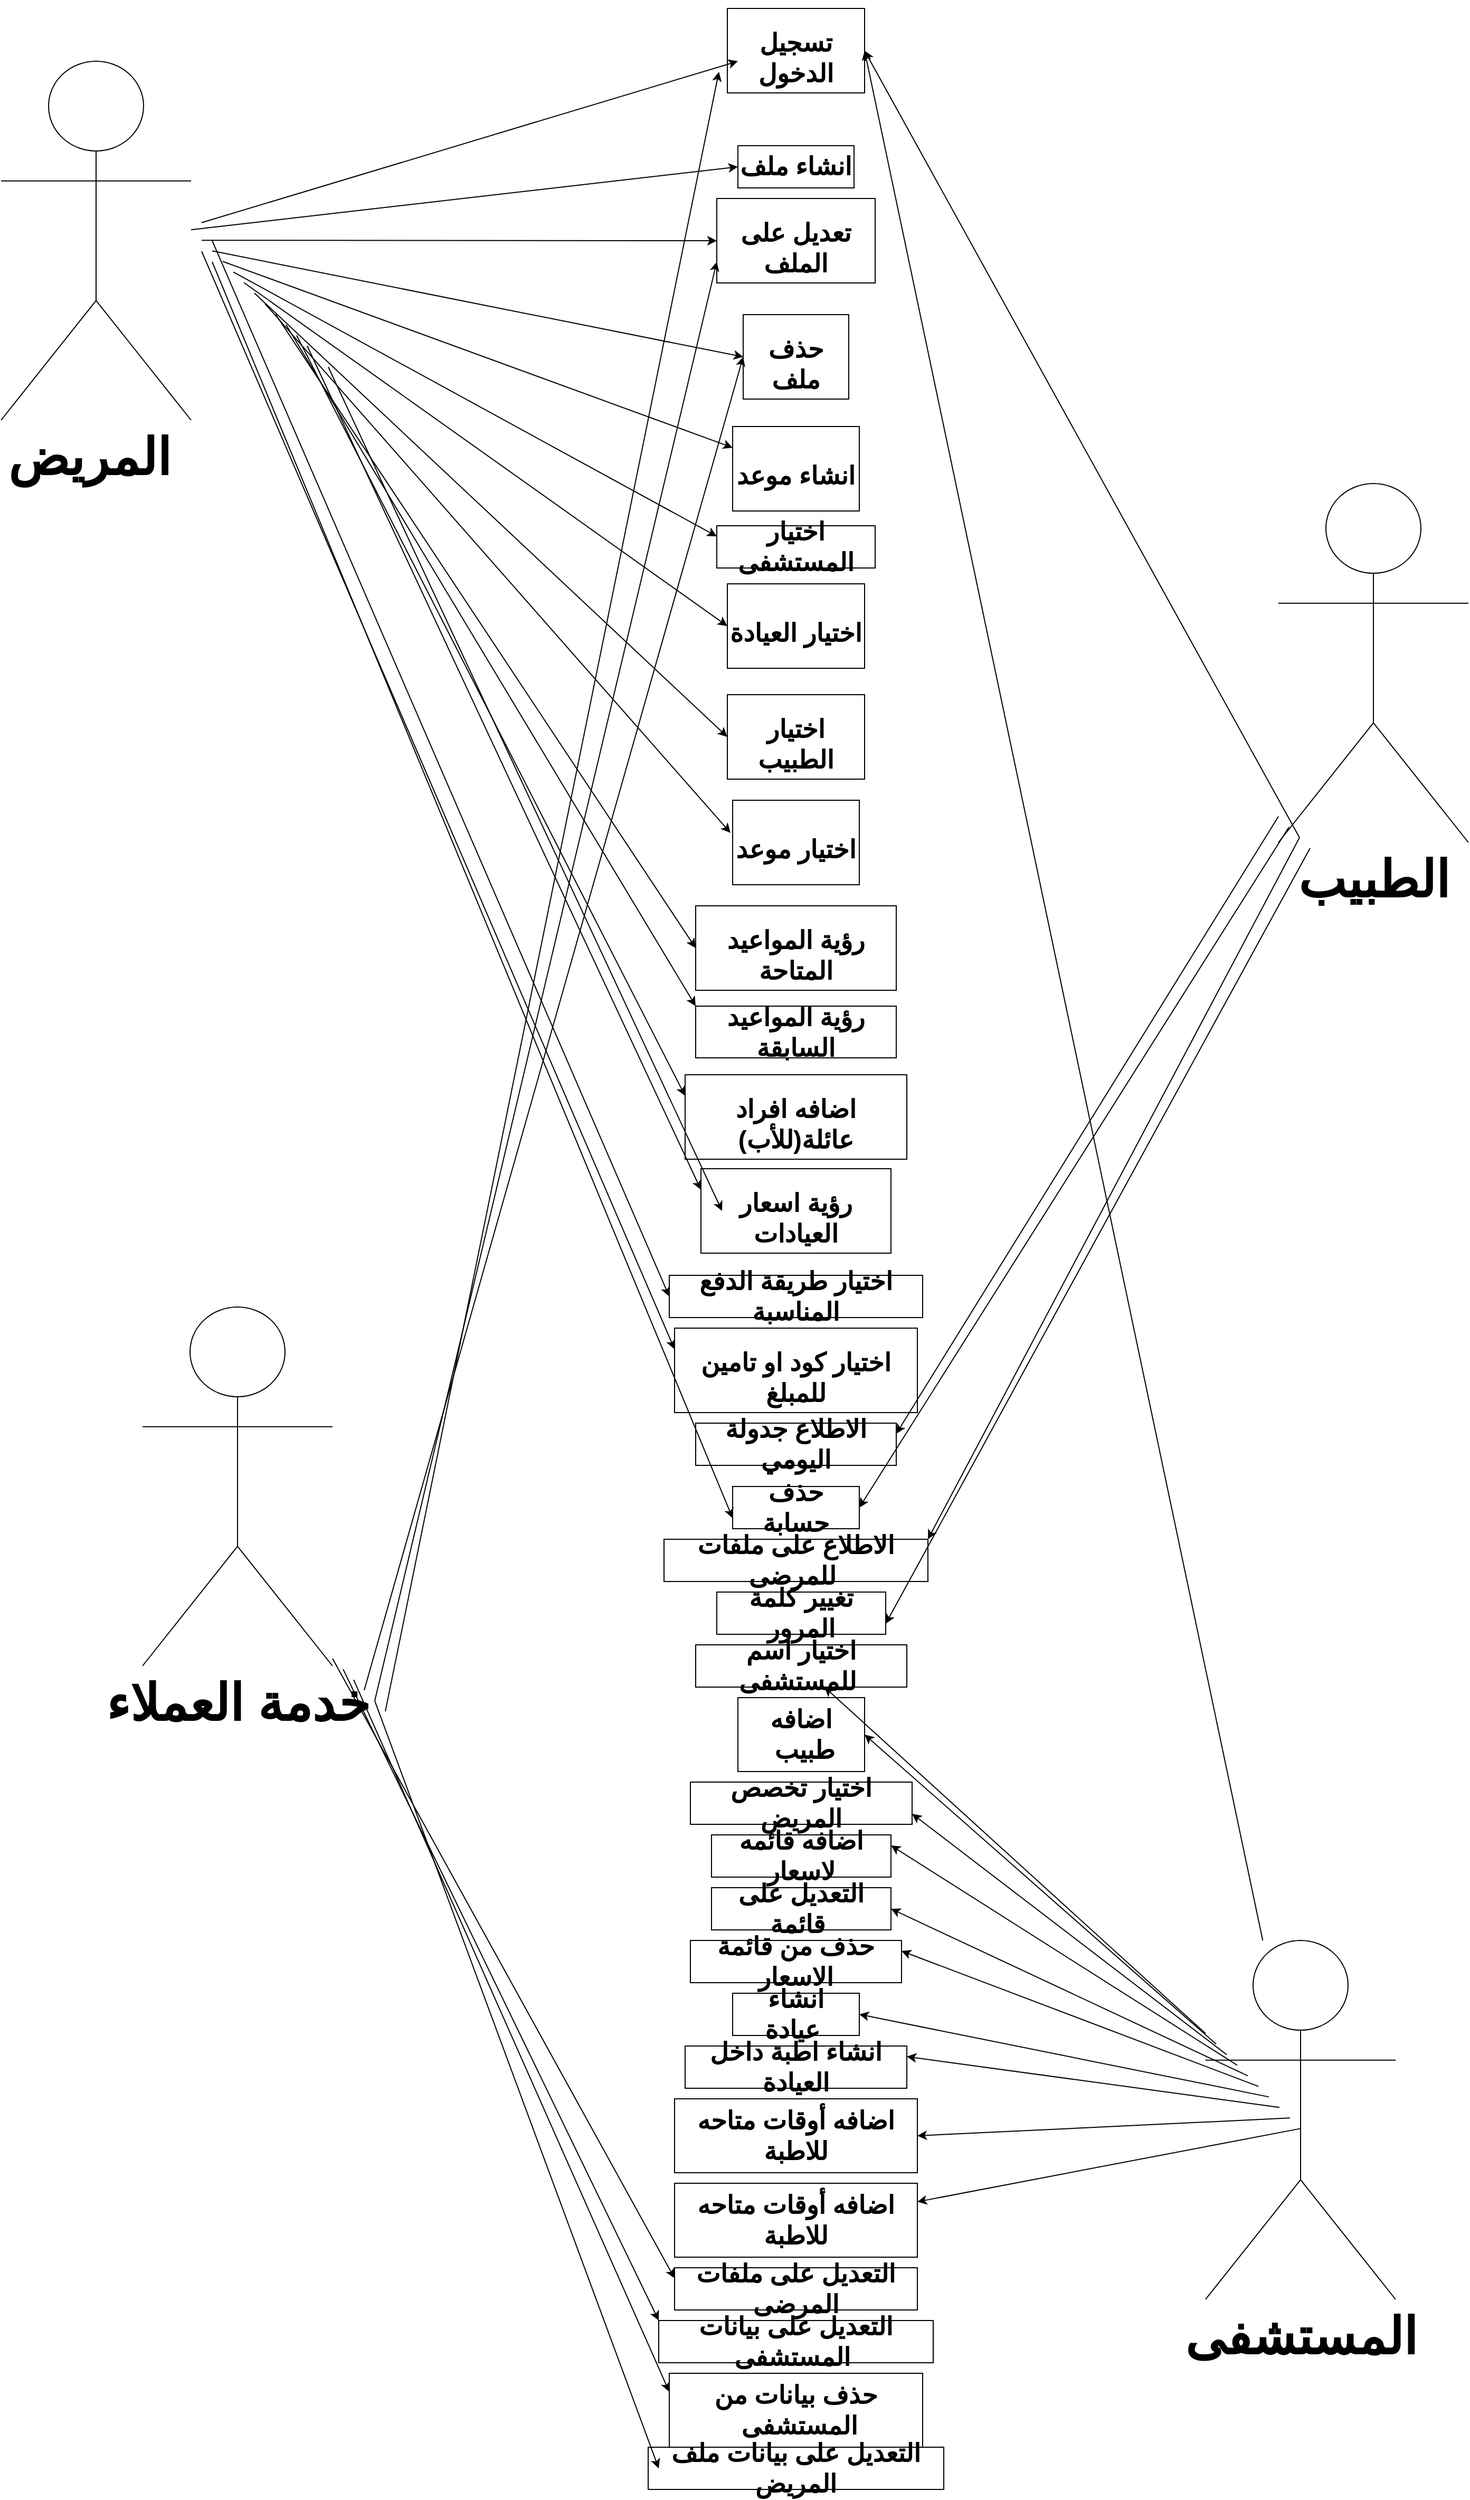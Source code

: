 <mxfile version="20.8.13" type="device"><diagram name="Page-1" id="ndD4GgfmlAGUukRIiOkq"><mxGraphModel dx="2390" dy="1260" grid="1" gridSize="10" guides="1" tooltips="1" connect="1" arrows="1" fold="1" page="1" pageScale="1" pageWidth="827" pageHeight="1169" math="0" shadow="0"><root><mxCell id="0"/><mxCell id="1" parent="0"/><mxCell id="15MpoupEZwtwmLKt-jpW-8" value="&lt;font style=&quot;font-size: 24px;&quot;&gt;&lt;b&gt;انشاء ملف&lt;/b&gt;&lt;/font&gt;" style="rounded=0;whiteSpace=wrap;html=1;" parent="1" vertex="1"><mxGeometry x="798" y="180" width="110" height="40" as="geometry"/></mxCell><mxCell id="15MpoupEZwtwmLKt-jpW-10" value="&lt;br&gt;&lt;p dir=&quot;RTL&quot; class=&quot;MsoNormal&quot;&gt;&lt;span lang=&quot;AR-SA&quot;&gt;&lt;font style=&quot;font-size: 24px;&quot;&gt;&lt;b&gt;تسجيل الدخول&lt;/b&gt;&lt;/font&gt;&lt;/span&gt;&lt;/p&gt;" style="rounded=0;whiteSpace=wrap;html=1;" parent="1" vertex="1"><mxGeometry x="788" y="50" width="130" height="80" as="geometry"/></mxCell><mxCell id="15MpoupEZwtwmLKt-jpW-27" value="&lt;br&gt;&lt;p dir=&quot;RTL&quot; class=&quot;MsoNormal&quot;&gt;&lt;span lang=&quot;AR-SA&quot;&gt;&lt;font style=&quot;font-size: 24px;&quot;&gt;&lt;b&gt;حذف ملف&lt;/b&gt;&lt;/font&gt;&lt;/span&gt;&lt;/p&gt;" style="rounded=0;whiteSpace=wrap;html=1;" parent="1" vertex="1"><mxGeometry x="803" y="340" width="100" height="80" as="geometry"/></mxCell><mxCell id="15MpoupEZwtwmLKt-jpW-28" value="&lt;br&gt;&lt;p dir=&quot;RTL&quot; class=&quot;MsoNormal&quot;&gt;&lt;span lang=&quot;AR-SA&quot;&gt;&lt;font style=&quot;font-size: 24px;&quot;&gt;&lt;b&gt;تعديل على الملف&lt;/b&gt;&lt;/font&gt;&lt;/span&gt;&lt;/p&gt;" style="rounded=0;whiteSpace=wrap;html=1;" parent="1" vertex="1"><mxGeometry x="778" y="230" width="150" height="80" as="geometry"/></mxCell><mxCell id="15MpoupEZwtwmLKt-jpW-29" value="&lt;b&gt;&lt;font style=&quot;font-size: 24px;&quot;&gt;اختيار المستشفى&lt;/font&gt;&lt;/b&gt;" style="rounded=0;whiteSpace=wrap;html=1;" parent="1" vertex="1"><mxGeometry x="778" y="540" width="150" height="40" as="geometry"/></mxCell><mxCell id="15MpoupEZwtwmLKt-jpW-30" value="&lt;br&gt;&lt;p dir=&quot;RTL&quot; class=&quot;MsoNormal&quot;&gt;&lt;span lang=&quot;AR-SA&quot;&gt;&lt;font style=&quot;font-size: 24px;&quot;&gt;&lt;b&gt;انشاء موعد&lt;/b&gt;&lt;/font&gt;&lt;/span&gt;&lt;/p&gt;" style="rounded=0;whiteSpace=wrap;html=1;" parent="1" vertex="1"><mxGeometry x="793" y="446" width="120" height="80" as="geometry"/></mxCell><mxCell id="15MpoupEZwtwmLKt-jpW-31" value="&lt;br&gt;&lt;p dir=&quot;RTL&quot; class=&quot;MsoNormal&quot;&gt;&lt;span lang=&quot;AR-SA&quot;&gt;&lt;font style=&quot;font-size: 24px;&quot;&gt;&lt;b&gt;اختيار الطبيب&lt;/b&gt;&lt;/font&gt;&lt;/span&gt;&lt;/p&gt;" style="rounded=0;whiteSpace=wrap;html=1;" parent="1" vertex="1"><mxGeometry x="788" y="700" width="130" height="80" as="geometry"/></mxCell><mxCell id="15MpoupEZwtwmLKt-jpW-32" value="&lt;br&gt;&lt;p dir=&quot;RTL&quot; class=&quot;MsoNormal&quot;&gt;&lt;span lang=&quot;AR-SA&quot;&gt;&lt;font style=&quot;font-size: 24px;&quot;&gt;&lt;b&gt;اختيار العيادة&lt;/b&gt;&lt;/font&gt;&lt;/span&gt;&lt;/p&gt;" style="rounded=0;whiteSpace=wrap;html=1;" parent="1" vertex="1"><mxGeometry x="788" y="595" width="130" height="80" as="geometry"/></mxCell><mxCell id="15MpoupEZwtwmLKt-jpW-40" value="&lt;br&gt;&lt;p dir=&quot;RTL&quot; class=&quot;MsoNormal&quot;&gt;&lt;span lang=&quot;AR-SA&quot;&gt;&lt;font style=&quot;font-size: 24px;&quot;&gt;&lt;b&gt;رؤية المواعيد المتاحة&lt;/b&gt;&lt;/font&gt;&lt;/span&gt;&lt;/p&gt;" style="rounded=0;whiteSpace=wrap;html=1;" parent="1" vertex="1"><mxGeometry x="758" y="900" width="190" height="80" as="geometry"/></mxCell><mxCell id="15MpoupEZwtwmLKt-jpW-41" value="&lt;br&gt;&lt;p dir=&quot;RTL&quot; class=&quot;MsoNormal&quot;&gt;&lt;span lang=&quot;AR-SA&quot;&gt;&lt;font style=&quot;font-size: 24px;&quot;&gt;&lt;b&gt;اختيار موعد&lt;/b&gt;&lt;/font&gt;&lt;/span&gt;&lt;/p&gt;" style="rounded=0;whiteSpace=wrap;html=1;" parent="1" vertex="1"><mxGeometry x="793" y="800" width="120" height="80" as="geometry"/></mxCell><mxCell id="15MpoupEZwtwmLKt-jpW-42" value="&lt;br&gt;&lt;p dir=&quot;RTL&quot; class=&quot;MsoNormal&quot;&gt;&lt;span lang=&quot;AR-SA&quot;&gt;&lt;font style=&quot;font-size: 24px;&quot;&gt;&lt;b&gt;اضافه افراد عائلة(للأب)&lt;/b&gt;&lt;/font&gt;&lt;/span&gt;&lt;/p&gt;" style="rounded=0;whiteSpace=wrap;html=1;" parent="1" vertex="1"><mxGeometry x="748" y="1060" width="210" height="80" as="geometry"/></mxCell><mxCell id="15MpoupEZwtwmLKt-jpW-43" value="&lt;font style=&quot;font-size: 24px;&quot;&gt;&lt;b&gt;رؤية المواعيد السابقة&lt;/b&gt;&lt;/font&gt;" style="rounded=0;whiteSpace=wrap;html=1;" parent="1" vertex="1"><mxGeometry x="758" y="995" width="190" height="49" as="geometry"/></mxCell><mxCell id="15MpoupEZwtwmLKt-jpW-45" value="&lt;br&gt;&lt;p dir=&quot;RTL&quot; class=&quot;MsoNormal&quot;&gt;&lt;span lang=&quot;AR-SA&quot;&gt;&lt;font style=&quot;font-size: 24px;&quot;&gt;&lt;b&gt;رؤية اسعار العيادات&lt;/b&gt;&lt;/font&gt;&lt;/span&gt;&lt;/p&gt;" style="rounded=0;whiteSpace=wrap;html=1;" parent="1" vertex="1"><mxGeometry x="763" y="1149" width="180" height="80" as="geometry"/></mxCell><mxCell id="15MpoupEZwtwmLKt-jpW-46" value="&lt;b style=&quot;font-size: 24px; background-color: initial;&quot;&gt;اختيار طريقة الدفع المناسبة&lt;/b&gt;" style="rounded=0;whiteSpace=wrap;html=1;" parent="1" vertex="1"><mxGeometry x="733" y="1250" width="240" height="40" as="geometry"/></mxCell><mxCell id="15MpoupEZwtwmLKt-jpW-49" value="&lt;font style=&quot;font-size: 48px;&quot;&gt;&lt;b style=&quot;&quot;&gt;المريض&amp;nbsp;&lt;/b&gt;&lt;/font&gt;" style="shape=umlActor;verticalLabelPosition=bottom;verticalAlign=top;html=1;outlineConnect=0;" parent="1" vertex="1"><mxGeometry x="100" y="100" width="180" height="340" as="geometry"/></mxCell><mxCell id="15MpoupEZwtwmLKt-jpW-52" value="&lt;br&gt;&lt;p dir=&quot;RTL&quot; class=&quot;MsoNormal&quot;&gt;&lt;span lang=&quot;AR-SA&quot;&gt;&lt;font style=&quot;font-size: 24px;&quot;&gt;&lt;b&gt;اختيار كود او تامين للمبلغ&lt;/b&gt;&lt;/font&gt;&lt;/span&gt;&lt;/p&gt;" style="rounded=0;whiteSpace=wrap;html=1;" parent="1" vertex="1"><mxGeometry x="738" y="1300" width="230" height="80" as="geometry"/></mxCell><mxCell id="OX68Nl4KsB8_KGpG7423-7" value="&lt;font style=&quot;font-size: 24px;&quot;&gt;&lt;b&gt;الاطلاع جدولة اليومي&lt;/b&gt;&lt;/font&gt;" style="rounded=0;whiteSpace=wrap;html=1;" parent="1" vertex="1"><mxGeometry x="758" y="1390" width="190" height="40" as="geometry"/></mxCell><mxCell id="OX68Nl4KsB8_KGpG7423-8" value="&lt;font style=&quot;font-size: 24px;&quot;&gt;&lt;b&gt;حذف حسابة&lt;/b&gt;&lt;/font&gt;" style="rounded=0;whiteSpace=wrap;html=1;" parent="1" vertex="1"><mxGeometry x="793" y="1450" width="120" height="40" as="geometry"/></mxCell><mxCell id="OX68Nl4KsB8_KGpG7423-14" value="&lt;font style=&quot;font-size: 24px;&quot;&gt;&lt;b&gt;الاطلاع على ملفات للمرضى&amp;nbsp;&lt;/b&gt;&lt;/font&gt;" style="rounded=0;whiteSpace=wrap;html=1;" parent="1" vertex="1"><mxGeometry x="728" y="1500" width="250" height="40" as="geometry"/></mxCell><mxCell id="OX68Nl4KsB8_KGpG7423-16" value="&lt;font style=&quot;font-size: 24px;&quot;&gt;&lt;b&gt;تغيير كلمة المرور&lt;/b&gt;&lt;/font&gt;" style="rounded=0;whiteSpace=wrap;html=1;" parent="1" vertex="1"><mxGeometry x="778" y="1550" width="160" height="40" as="geometry"/></mxCell><mxCell id="OX68Nl4KsB8_KGpG7423-17" value="&lt;font style=&quot;font-size: 24px;&quot;&gt;&lt;b&gt;اختيار اسم للمستشفى&amp;nbsp;&lt;/b&gt;&lt;/font&gt;" style="rounded=0;whiteSpace=wrap;html=1;" parent="1" vertex="1"><mxGeometry x="758" y="1600" width="200" height="40" as="geometry"/></mxCell><mxCell id="OX68Nl4KsB8_KGpG7423-18" value="&lt;p dir=&quot;RTL&quot; class=&quot;MsoNormal&quot;&gt;&lt;font style=&quot;font-size: 24px;&quot;&gt;&lt;b&gt;اضافه طبيب&amp;nbsp;&lt;/b&gt;&lt;/font&gt;&lt;/p&gt;" style="rounded=0;whiteSpace=wrap;html=1;" parent="1" vertex="1"><mxGeometry x="798" y="1650" width="120" height="70" as="geometry"/></mxCell><mxCell id="OX68Nl4KsB8_KGpG7423-19" value="&lt;font style=&quot;font-size: 24px;&quot;&gt;&lt;b&gt;اختيار تخصص المريض&lt;/b&gt;&lt;/font&gt;" style="rounded=0;whiteSpace=wrap;html=1;" parent="1" vertex="1"><mxGeometry x="753" y="1730" width="210" height="40" as="geometry"/></mxCell><mxCell id="OX68Nl4KsB8_KGpG7423-21" value="&lt;font style=&quot;font-size: 24px;&quot;&gt;&lt;b&gt;اضافه قائمه لاسعار&lt;/b&gt;&lt;/font&gt;" style="rounded=0;whiteSpace=wrap;html=1;" parent="1" vertex="1"><mxGeometry x="773" y="1780" width="170" height="40" as="geometry"/></mxCell><mxCell id="OX68Nl4KsB8_KGpG7423-22" value="&lt;font style=&quot;font-size: 24px;&quot;&gt;&lt;b&gt;التعديل على قائمة&amp;nbsp;&lt;/b&gt;&lt;/font&gt;" style="rounded=0;whiteSpace=wrap;html=1;" parent="1" vertex="1"><mxGeometry x="773" y="1830" width="170" height="40" as="geometry"/></mxCell><mxCell id="OX68Nl4KsB8_KGpG7423-23" value="&lt;font style=&quot;font-size: 24px;&quot;&gt;&lt;b&gt;حذف من قائمة الاسعار&lt;/b&gt;&lt;/font&gt;" style="rounded=0;whiteSpace=wrap;html=1;" parent="1" vertex="1"><mxGeometry x="753" y="1880" width="200" height="40" as="geometry"/></mxCell><mxCell id="OX68Nl4KsB8_KGpG7423-24" value="&lt;font style=&quot;font-size: 24px;&quot;&gt;&lt;b&gt;انشاء عيادة&amp;nbsp;&lt;/b&gt;&lt;/font&gt;" style="rounded=0;whiteSpace=wrap;html=1;" parent="1" vertex="1"><mxGeometry x="793" y="1930" width="120" height="40" as="geometry"/></mxCell><mxCell id="OX68Nl4KsB8_KGpG7423-25" value="&lt;font style=&quot;font-size: 24px;&quot;&gt;&lt;b&gt;انشاء اطبة داخل العيادة&lt;/b&gt;&lt;/font&gt;" style="rounded=0;whiteSpace=wrap;html=1;" parent="1" vertex="1"><mxGeometry x="748" y="1980" width="210" height="40" as="geometry"/></mxCell><mxCell id="OX68Nl4KsB8_KGpG7423-26" value="&lt;p dir=&quot;RTL&quot; class=&quot;MsoNormal&quot;&gt;&lt;font style=&quot;font-size: 24px;&quot;&gt;&lt;b&gt;اضافه أوقات متاحه للاطبة&lt;/b&gt;&lt;/font&gt;&lt;br&gt;&lt;/p&gt;" style="rounded=0;whiteSpace=wrap;html=1;" parent="1" vertex="1"><mxGeometry x="738" y="2030" width="230" height="70" as="geometry"/></mxCell><mxCell id="OX68Nl4KsB8_KGpG7423-27" value="&lt;p dir=&quot;RTL&quot; class=&quot;MsoNormal&quot;&gt;&lt;font style=&quot;font-size: 24px;&quot;&gt;&lt;b&gt;اضافه أوقات متاحه للاطبة&lt;/b&gt;&lt;/font&gt;&lt;br&gt;&lt;/p&gt;" style="rounded=0;whiteSpace=wrap;html=1;" parent="1" vertex="1"><mxGeometry x="738" y="2110" width="230" height="70" as="geometry"/></mxCell><mxCell id="OX68Nl4KsB8_KGpG7423-28" value="&lt;font style=&quot;font-size: 24px;&quot;&gt;&lt;b&gt;التعديل على ملفات المرضى&lt;/b&gt;&lt;/font&gt;" style="rounded=0;whiteSpace=wrap;html=1;" parent="1" vertex="1"><mxGeometry x="738" y="2190" width="230" height="40" as="geometry"/></mxCell><mxCell id="OX68Nl4KsB8_KGpG7423-29" value="&lt;font style=&quot;font-size: 24px;&quot;&gt;&lt;b&gt;التعديل على بيانات المستشفى&amp;nbsp;&lt;/b&gt;&lt;/font&gt;" style="rounded=0;whiteSpace=wrap;html=1;" parent="1" vertex="1"><mxGeometry x="723" y="2240" width="260" height="40" as="geometry"/></mxCell><mxCell id="OX68Nl4KsB8_KGpG7423-30" value="&lt;p dir=&quot;RTL&quot; class=&quot;MsoNormal&quot;&gt;&lt;font style=&quot;font-size: 24px;&quot;&gt;&lt;b&gt;حذف بيانات من المستشفى&amp;nbsp;&lt;/b&gt;&lt;/font&gt;&lt;/p&gt;" style="rounded=0;whiteSpace=wrap;html=1;" parent="1" vertex="1"><mxGeometry x="733" y="2290" width="240" height="70" as="geometry"/></mxCell><mxCell id="OX68Nl4KsB8_KGpG7423-31" value="&lt;font style=&quot;font-size: 24px;&quot;&gt;&lt;b&gt;التعديل على بيانات ملف المريض&lt;/b&gt;&lt;/font&gt;" style="rounded=0;whiteSpace=wrap;html=1;" parent="1" vertex="1"><mxGeometry x="713" y="2360" width="280" height="40" as="geometry"/></mxCell><mxCell id="OX68Nl4KsB8_KGpG7423-41" value="&lt;font style=&quot;font-size: 48px;&quot;&gt;&lt;b&gt;المستشفى&lt;/b&gt;&lt;/font&gt;" style="shape=umlActor;verticalLabelPosition=bottom;verticalAlign=top;html=1;outlineConnect=0;" parent="1" vertex="1"><mxGeometry x="1241" y="1880" width="180" height="340" as="geometry"/></mxCell><mxCell id="OX68Nl4KsB8_KGpG7423-42" value="&lt;font style=&quot;font-size: 48px;&quot;&gt;&lt;b style=&quot;&quot;&gt;الطبيب&lt;/b&gt;&lt;/font&gt;" style="shape=umlActor;verticalLabelPosition=bottom;verticalAlign=top;html=1;outlineConnect=0;" parent="1" vertex="1"><mxGeometry x="1310" y="500" width="180" height="340" as="geometry"/></mxCell><mxCell id="OX68Nl4KsB8_KGpG7423-43" value="&lt;font style=&quot;font-size: 48px;&quot;&gt;&lt;b&gt;خدمة العملاء&lt;/b&gt;&lt;/font&gt;" style="shape=umlActor;verticalLabelPosition=bottom;verticalAlign=top;html=1;outlineConnect=0;" parent="1" vertex="1"><mxGeometry x="234" y="1280" width="180" height="340" as="geometry"/></mxCell><mxCell id="Mu4RnRFi72Bx4eV3ke-G-9" value="" style="endArrow=classic;html=1;rounded=0;entryX=0;entryY=0.5;entryDx=0;entryDy=0;" edge="1" parent="1" source="15MpoupEZwtwmLKt-jpW-49" target="15MpoupEZwtwmLKt-jpW-8"><mxGeometry width="50" height="50" relative="1" as="geometry"><mxPoint x="400" y="330" as="sourcePoint"/><mxPoint x="450" y="280" as="targetPoint"/></mxGeometry></mxCell><mxCell id="Mu4RnRFi72Bx4eV3ke-G-10" value="" style="endArrow=classic;html=1;rounded=0;entryX=0;entryY=0.5;entryDx=0;entryDy=0;" edge="1" parent="1"><mxGeometry width="50" height="50" relative="1" as="geometry"><mxPoint x="290" y="252.91" as="sourcePoint"/><mxPoint x="798" y="100" as="targetPoint"/></mxGeometry></mxCell><mxCell id="Mu4RnRFi72Bx4eV3ke-G-11" value="" style="endArrow=classic;html=1;rounded=0;entryX=0;entryY=0.5;entryDx=0;entryDy=0;" edge="1" parent="1" target="15MpoupEZwtwmLKt-jpW-28"><mxGeometry width="50" height="50" relative="1" as="geometry"><mxPoint x="290" y="269.638" as="sourcePoint"/><mxPoint x="808" y="210" as="targetPoint"/></mxGeometry></mxCell><mxCell id="Mu4RnRFi72Bx4eV3ke-G-12" value="" style="endArrow=classic;html=1;rounded=0;entryX=0;entryY=0.5;entryDx=0;entryDy=0;" edge="1" parent="1" target="15MpoupEZwtwmLKt-jpW-27"><mxGeometry width="50" height="50" relative="1" as="geometry"><mxPoint x="300" y="279.638" as="sourcePoint"/><mxPoint x="818" y="220" as="targetPoint"/></mxGeometry></mxCell><mxCell id="Mu4RnRFi72Bx4eV3ke-G-13" value="" style="endArrow=classic;html=1;rounded=0;entryX=0;entryY=0.25;entryDx=0;entryDy=0;" edge="1" parent="1" target="15MpoupEZwtwmLKt-jpW-30"><mxGeometry width="50" height="50" relative="1" as="geometry"><mxPoint x="310" y="289.638" as="sourcePoint"/><mxPoint x="828" y="230" as="targetPoint"/></mxGeometry></mxCell><mxCell id="Mu4RnRFi72Bx4eV3ke-G-14" value="" style="endArrow=classic;html=1;rounded=0;entryX=0;entryY=0.25;entryDx=0;entryDy=0;" edge="1" parent="1" target="15MpoupEZwtwmLKt-jpW-29"><mxGeometry width="50" height="50" relative="1" as="geometry"><mxPoint x="320" y="299.638" as="sourcePoint"/><mxPoint x="803" y="476.0" as="targetPoint"/></mxGeometry></mxCell><mxCell id="Mu4RnRFi72Bx4eV3ke-G-15" value="" style="endArrow=classic;html=1;rounded=0;entryX=0;entryY=0.5;entryDx=0;entryDy=0;" edge="1" parent="1" target="15MpoupEZwtwmLKt-jpW-32"><mxGeometry width="50" height="50" relative="1" as="geometry"><mxPoint x="330" y="309.638" as="sourcePoint"/><mxPoint x="788" y="560" as="targetPoint"/></mxGeometry></mxCell><mxCell id="Mu4RnRFi72Bx4eV3ke-G-16" value="" style="endArrow=classic;html=1;rounded=0;entryX=0;entryY=0.5;entryDx=0;entryDy=0;" edge="1" parent="1" target="15MpoupEZwtwmLKt-jpW-31"><mxGeometry width="50" height="50" relative="1" as="geometry"><mxPoint x="340" y="319.638" as="sourcePoint"/><mxPoint x="798" y="645" as="targetPoint"/></mxGeometry></mxCell><mxCell id="Mu4RnRFi72Bx4eV3ke-G-17" value="" style="endArrow=classic;html=1;rounded=0;entryX=-0.017;entryY=0.386;entryDx=0;entryDy=0;entryPerimeter=0;" edge="1" parent="1" target="15MpoupEZwtwmLKt-jpW-41"><mxGeometry width="50" height="50" relative="1" as="geometry"><mxPoint x="350" y="329.638" as="sourcePoint"/><mxPoint x="798" y="750" as="targetPoint"/></mxGeometry></mxCell><mxCell id="Mu4RnRFi72Bx4eV3ke-G-18" value="" style="endArrow=classic;html=1;rounded=0;entryX=0;entryY=0.5;entryDx=0;entryDy=0;" edge="1" parent="1" target="15MpoupEZwtwmLKt-jpW-40"><mxGeometry width="50" height="50" relative="1" as="geometry"><mxPoint x="360" y="339.638" as="sourcePoint"/><mxPoint x="800.96" y="840.88" as="targetPoint"/></mxGeometry></mxCell><mxCell id="Mu4RnRFi72Bx4eV3ke-G-19" value="" style="endArrow=classic;html=1;rounded=0;entryX=0;entryY=0;entryDx=0;entryDy=0;" edge="1" parent="1" target="15MpoupEZwtwmLKt-jpW-43"><mxGeometry width="50" height="50" relative="1" as="geometry"><mxPoint x="370" y="349.638" as="sourcePoint"/><mxPoint x="768" y="950" as="targetPoint"/></mxGeometry></mxCell><mxCell id="Mu4RnRFi72Bx4eV3ke-G-20" value="" style="endArrow=classic;html=1;rounded=0;entryX=0;entryY=0.25;entryDx=0;entryDy=0;" edge="1" parent="1" target="15MpoupEZwtwmLKt-jpW-42"><mxGeometry width="50" height="50" relative="1" as="geometry"><mxPoint x="380" y="359.638" as="sourcePoint"/><mxPoint x="768" y="1005" as="targetPoint"/></mxGeometry></mxCell><mxCell id="Mu4RnRFi72Bx4eV3ke-G-21" value="" style="endArrow=classic;html=1;rounded=0;entryX=0;entryY=0.25;entryDx=0;entryDy=0;" edge="1" parent="1" target="15MpoupEZwtwmLKt-jpW-45"><mxGeometry width="50" height="50" relative="1" as="geometry"><mxPoint x="390" y="369.638" as="sourcePoint"/><mxPoint x="758" y="1090" as="targetPoint"/></mxGeometry></mxCell><mxCell id="Mu4RnRFi72Bx4eV3ke-G-22" value="" style="endArrow=classic;html=1;rounded=0;entryX=0;entryY=0.5;entryDx=0;entryDy=0;" edge="1" parent="1" target="15MpoupEZwtwmLKt-jpW-46"><mxGeometry width="50" height="50" relative="1" as="geometry"><mxPoint x="300" y="270" as="sourcePoint"/><mxPoint x="728" y="1239.68" as="targetPoint"/></mxGeometry></mxCell><mxCell id="Mu4RnRFi72Bx4eV3ke-G-25" value="" style="endArrow=classic;html=1;rounded=0;entryX=0;entryY=0.25;entryDx=0;entryDy=0;" edge="1" parent="1"><mxGeometry width="50" height="50" relative="1" as="geometry"><mxPoint x="410" y="389.638" as="sourcePoint"/><mxPoint x="783" y="1189" as="targetPoint"/></mxGeometry></mxCell><mxCell id="Mu4RnRFi72Bx4eV3ke-G-26" value="" style="endArrow=classic;html=1;rounded=0;entryX=0;entryY=0.25;entryDx=0;entryDy=0;" edge="1" parent="1" target="15MpoupEZwtwmLKt-jpW-52"><mxGeometry width="50" height="50" relative="1" as="geometry"><mxPoint x="290" y="280" as="sourcePoint"/><mxPoint x="743" y="1280" as="targetPoint"/></mxGeometry></mxCell><mxCell id="Mu4RnRFi72Bx4eV3ke-G-28" value="" style="endArrow=classic;html=1;rounded=0;fontSize=48;entryX=1;entryY=0.25;entryDx=0;entryDy=0;" edge="1" parent="1" source="OX68Nl4KsB8_KGpG7423-42" target="OX68Nl4KsB8_KGpG7423-7"><mxGeometry width="50" height="50" relative="1" as="geometry"><mxPoint x="1040" y="770" as="sourcePoint"/><mxPoint x="1080" y="1140" as="targetPoint"/></mxGeometry></mxCell><mxCell id="Mu4RnRFi72Bx4eV3ke-G-29" value="" style="endArrow=classic;html=1;rounded=0;fontSize=48;entryX=1;entryY=0.5;entryDx=0;entryDy=0;" edge="1" parent="1" target="OX68Nl4KsB8_KGpG7423-8"><mxGeometry width="50" height="50" relative="1" as="geometry"><mxPoint x="1320" y="825.354" as="sourcePoint"/><mxPoint x="958.0" y="1410" as="targetPoint"/></mxGeometry></mxCell><mxCell id="Mu4RnRFi72Bx4eV3ke-G-30" value="" style="endArrow=classic;html=1;rounded=0;fontSize=48;entryX=1;entryY=0;entryDx=0;entryDy=0;" edge="1" parent="1" target="OX68Nl4KsB8_KGpG7423-14"><mxGeometry width="50" height="50" relative="1" as="geometry"><mxPoint x="1330" y="835.354" as="sourcePoint"/><mxPoint x="923" y="1480" as="targetPoint"/></mxGeometry></mxCell><mxCell id="Mu4RnRFi72Bx4eV3ke-G-31" value="" style="endArrow=classic;html=1;rounded=0;entryX=0;entryY=0.75;entryDx=0;entryDy=0;" edge="1" parent="1" target="OX68Nl4KsB8_KGpG7423-8"><mxGeometry width="50" height="50" relative="1" as="geometry"><mxPoint x="300" y="290" as="sourcePoint"/><mxPoint x="748" y="1330" as="targetPoint"/></mxGeometry></mxCell><mxCell id="Mu4RnRFi72Bx4eV3ke-G-32" value="" style="endArrow=classic;html=1;rounded=0;fontSize=48;entryX=1;entryY=0.75;entryDx=0;entryDy=0;" edge="1" parent="1" target="OX68Nl4KsB8_KGpG7423-16"><mxGeometry width="50" height="50" relative="1" as="geometry"><mxPoint x="1340" y="845.354" as="sourcePoint"/><mxPoint x="988.0" y="1510" as="targetPoint"/></mxGeometry></mxCell><mxCell id="Mu4RnRFi72Bx4eV3ke-G-34" value="" style="endArrow=classic;html=1;rounded=0;fontSize=48;entryX=1;entryY=0.5;entryDx=0;entryDy=0;" edge="1" parent="1" target="15MpoupEZwtwmLKt-jpW-10"><mxGeometry width="50" height="50" relative="1" as="geometry"><mxPoint x="1330" y="835.354" as="sourcePoint"/><mxPoint x="1050" y="360" as="targetPoint"/></mxGeometry></mxCell><mxCell id="Mu4RnRFi72Bx4eV3ke-G-35" value="" style="endArrow=classic;html=1;rounded=0;fontSize=48;entryX=1;entryY=0.5;entryDx=0;entryDy=0;" edge="1" parent="1" source="OX68Nl4KsB8_KGpG7423-41" target="15MpoupEZwtwmLKt-jpW-10"><mxGeometry width="50" height="50" relative="1" as="geometry"><mxPoint x="1040" y="1980" as="sourcePoint"/><mxPoint x="1090" y="1930" as="targetPoint"/></mxGeometry></mxCell><mxCell id="Mu4RnRFi72Bx4eV3ke-G-36" value="" style="endArrow=classic;html=1;rounded=0;fontSize=48;" edge="1" parent="1" source="OX68Nl4KsB8_KGpG7423-41" target="OX68Nl4KsB8_KGpG7423-17"><mxGeometry width="50" height="50" relative="1" as="geometry"><mxPoint x="1020" y="1710" as="sourcePoint"/><mxPoint x="1060" y="2000" as="targetPoint"/></mxGeometry></mxCell><mxCell id="Mu4RnRFi72Bx4eV3ke-G-37" value="" style="endArrow=classic;html=1;rounded=0;fontSize=48;entryX=1;entryY=0.5;entryDx=0;entryDy=0;" edge="1" parent="1" target="OX68Nl4KsB8_KGpG7423-18"><mxGeometry width="50" height="50" relative="1" as="geometry"><mxPoint x="1251" y="1978.182" as="sourcePoint"/><mxPoint x="890" y="1650" as="targetPoint"/></mxGeometry></mxCell><mxCell id="Mu4RnRFi72Bx4eV3ke-G-38" value="" style="endArrow=classic;html=1;rounded=0;fontSize=48;entryX=1;entryY=0.75;entryDx=0;entryDy=0;" edge="1" parent="1" target="OX68Nl4KsB8_KGpG7423-19"><mxGeometry width="50" height="50" relative="1" as="geometry"><mxPoint x="1261" y="1988.182" as="sourcePoint"/><mxPoint x="928" y="1695" as="targetPoint"/></mxGeometry></mxCell><mxCell id="Mu4RnRFi72Bx4eV3ke-G-39" value="" style="endArrow=classic;html=1;rounded=0;fontSize=48;entryX=1;entryY=0.25;entryDx=0;entryDy=0;" edge="1" parent="1" target="OX68Nl4KsB8_KGpG7423-21"><mxGeometry width="50" height="50" relative="1" as="geometry"><mxPoint x="1271" y="1998.182" as="sourcePoint"/><mxPoint x="973" y="1770" as="targetPoint"/></mxGeometry></mxCell><mxCell id="Mu4RnRFi72Bx4eV3ke-G-40" value="" style="endArrow=classic;html=1;rounded=0;fontSize=48;entryX=1;entryY=0.5;entryDx=0;entryDy=0;" edge="1" parent="1" target="OX68Nl4KsB8_KGpG7423-22"><mxGeometry width="50" height="50" relative="1" as="geometry"><mxPoint x="1281" y="2008.182" as="sourcePoint"/><mxPoint x="953" y="1800" as="targetPoint"/></mxGeometry></mxCell><mxCell id="Mu4RnRFi72Bx4eV3ke-G-41" value="" style="endArrow=classic;html=1;rounded=0;fontSize=48;entryX=1;entryY=0.25;entryDx=0;entryDy=0;" edge="1" parent="1" target="OX68Nl4KsB8_KGpG7423-23"><mxGeometry width="50" height="50" relative="1" as="geometry"><mxPoint x="1291" y="2018.182" as="sourcePoint"/><mxPoint x="953" y="1860" as="targetPoint"/></mxGeometry></mxCell><mxCell id="Mu4RnRFi72Bx4eV3ke-G-42" value="" style="endArrow=classic;html=1;rounded=0;fontSize=48;entryX=1;entryY=0.5;entryDx=0;entryDy=0;" edge="1" parent="1" target="OX68Nl4KsB8_KGpG7423-24"><mxGeometry width="50" height="50" relative="1" as="geometry"><mxPoint x="1301" y="2028.182" as="sourcePoint"/><mxPoint x="963" y="1900" as="targetPoint"/></mxGeometry></mxCell><mxCell id="Mu4RnRFi72Bx4eV3ke-G-43" value="" style="endArrow=classic;html=1;rounded=0;fontSize=48;entryX=1;entryY=0.25;entryDx=0;entryDy=0;" edge="1" parent="1" target="OX68Nl4KsB8_KGpG7423-25"><mxGeometry width="50" height="50" relative="1" as="geometry"><mxPoint x="1311" y="2038.182" as="sourcePoint"/><mxPoint x="923" y="1960" as="targetPoint"/></mxGeometry></mxCell><mxCell id="Mu4RnRFi72Bx4eV3ke-G-44" value="" style="endArrow=classic;html=1;rounded=0;fontSize=48;entryX=1;entryY=0.5;entryDx=0;entryDy=0;" edge="1" parent="1" target="OX68Nl4KsB8_KGpG7423-26"><mxGeometry width="50" height="50" relative="1" as="geometry"><mxPoint x="1321" y="2048.182" as="sourcePoint"/><mxPoint x="968" y="2000" as="targetPoint"/></mxGeometry></mxCell><mxCell id="Mu4RnRFi72Bx4eV3ke-G-45" value="" style="endArrow=classic;html=1;rounded=0;fontSize=48;entryX=1;entryY=0.25;entryDx=0;entryDy=0;" edge="1" parent="1" target="OX68Nl4KsB8_KGpG7423-27"><mxGeometry width="50" height="50" relative="1" as="geometry"><mxPoint x="1331" y="2058.182" as="sourcePoint"/><mxPoint x="978" y="2075" as="targetPoint"/></mxGeometry></mxCell><mxCell id="Mu4RnRFi72Bx4eV3ke-G-47" value="" style="endArrow=classic;html=1;rounded=0;fontSize=48;entryX=0;entryY=0.25;entryDx=0;entryDy=0;" edge="1" parent="1" source="OX68Nl4KsB8_KGpG7423-43" target="OX68Nl4KsB8_KGpG7423-28"><mxGeometry width="50" height="50" relative="1" as="geometry"><mxPoint x="590" y="1930" as="sourcePoint"/><mxPoint x="600" y="1830" as="targetPoint"/></mxGeometry></mxCell><mxCell id="Mu4RnRFi72Bx4eV3ke-G-48" value="" style="endArrow=classic;html=1;rounded=0;fontSize=48;entryX=0;entryY=0;entryDx=0;entryDy=0;" edge="1" parent="1" target="OX68Nl4KsB8_KGpG7423-29"><mxGeometry width="50" height="50" relative="1" as="geometry"><mxPoint x="424" y="1623.043" as="sourcePoint"/><mxPoint x="748" y="2210" as="targetPoint"/></mxGeometry></mxCell><mxCell id="Mu4RnRFi72Bx4eV3ke-G-49" value="" style="endArrow=classic;html=1;rounded=0;fontSize=48;entryX=0;entryY=0.25;entryDx=0;entryDy=0;" edge="1" parent="1" target="OX68Nl4KsB8_KGpG7423-30"><mxGeometry width="50" height="50" relative="1" as="geometry"><mxPoint x="434" y="1633.043" as="sourcePoint"/><mxPoint x="733" y="2250" as="targetPoint"/></mxGeometry></mxCell><mxCell id="Mu4RnRFi72Bx4eV3ke-G-50" value="" style="endArrow=classic;html=1;rounded=0;fontSize=48;entryX=0;entryY=0.5;entryDx=0;entryDy=0;" edge="1" parent="1" target="15MpoupEZwtwmLKt-jpW-27"><mxGeometry width="50" height="50" relative="1" as="geometry"><mxPoint x="444" y="1643.043" as="sourcePoint"/><mxPoint x="520" y="1050" as="targetPoint"/></mxGeometry></mxCell><mxCell id="Mu4RnRFi72Bx4eV3ke-G-51" value="" style="endArrow=classic;html=1;rounded=0;fontSize=48;entryX=0;entryY=0.25;entryDx=0;entryDy=0;" edge="1" parent="1"><mxGeometry width="50" height="50" relative="1" as="geometry"><mxPoint x="454" y="1653.043" as="sourcePoint"/><mxPoint x="723" y="2380" as="targetPoint"/></mxGeometry></mxCell><mxCell id="Mu4RnRFi72Bx4eV3ke-G-52" value="" style="endArrow=classic;html=1;rounded=0;fontSize=48;entryX=0;entryY=0.75;entryDx=0;entryDy=0;" edge="1" parent="1" target="15MpoupEZwtwmLKt-jpW-28"><mxGeometry width="50" height="50" relative="1" as="geometry"><mxPoint x="454" y="1653.043" as="sourcePoint"/><mxPoint x="813" y="390" as="targetPoint"/></mxGeometry></mxCell><mxCell id="Mu4RnRFi72Bx4eV3ke-G-53" value="" style="endArrow=classic;html=1;rounded=0;fontSize=48;" edge="1" parent="1"><mxGeometry width="50" height="50" relative="1" as="geometry"><mxPoint x="464" y="1663.043" as="sourcePoint"/><mxPoint x="780" y="110" as="targetPoint"/></mxGeometry></mxCell></root></mxGraphModel></diagram></mxfile>